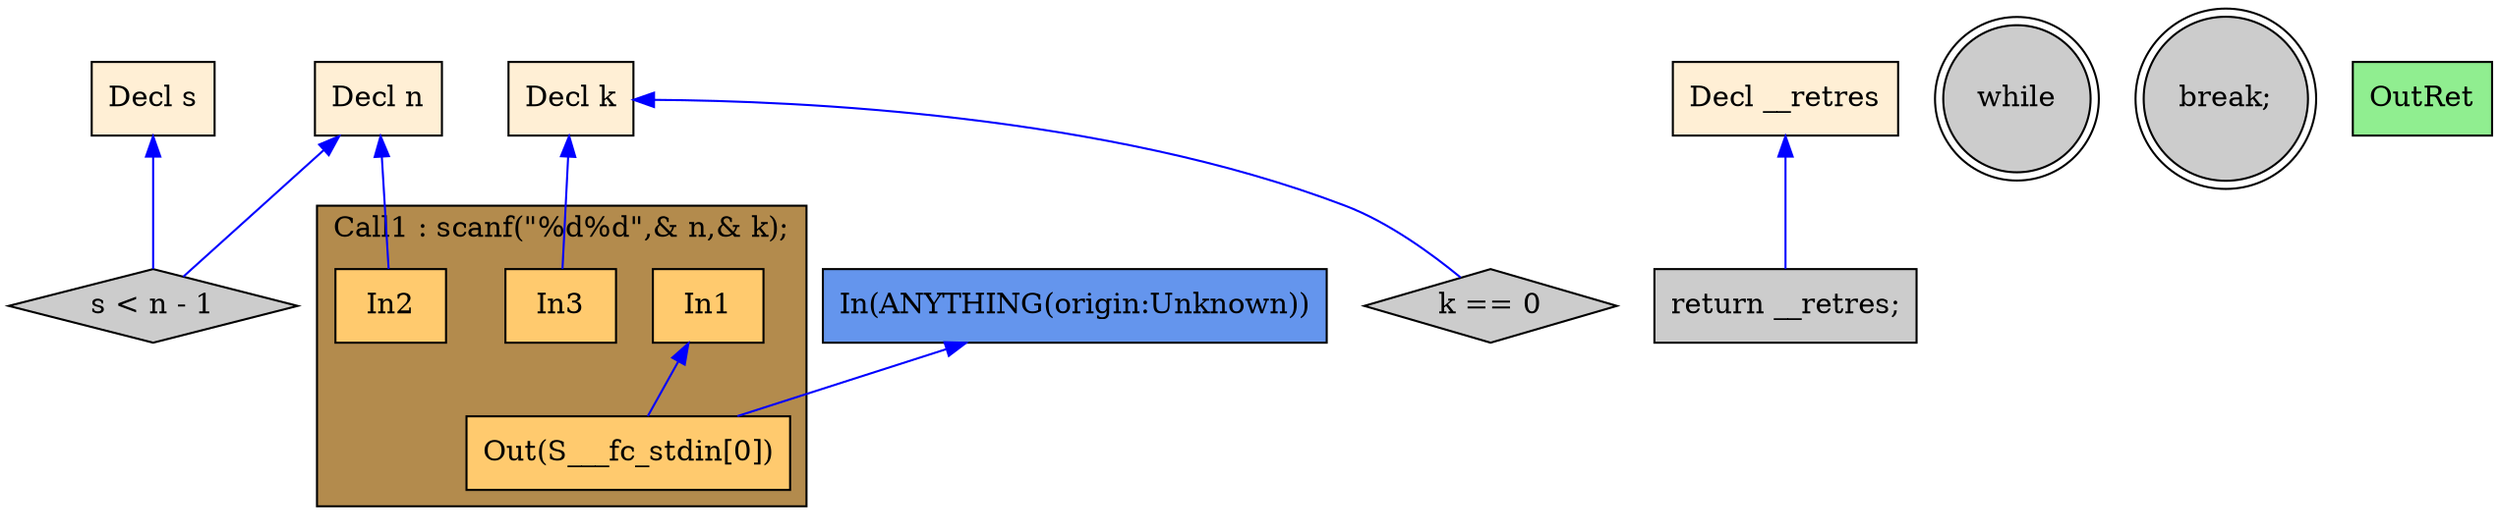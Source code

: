 digraph G {
  rankdir=TB;
  node [style="filled", ];
  2 [label="Decl n", fillcolor="#FFEFD5", shape=box, ];
  3 [label="Decl k", fillcolor="#FFEFD5", shape=box, ];
  4 [label="Decl s", fillcolor="#FFEFD5", shape=box, ];
  5 [label="Decl __retres", fillcolor="#FFEFD5", shape=box, ];
  7 [label="In1", fillcolor="#FFCA6E", shape=box, ];
  8 [label="In2", fillcolor="#FFCA6E", shape=box, ];
  9 [label="In3", fillcolor="#FFCA6E", shape=box, ];
  10 [label="Out(S___fc_stdin[0])", fillcolor="#FFCA6E", shape=box, ];
  11 [label="k == 0", fillcolor="#CCCCCC", shape=diamond, ];
  12 [label="while", fillcolor="#CCCCCC", shape=doublecircle, ];
  13 [label="s < n - 1", fillcolor="#CCCCCC", shape=diamond, ];
  14 [label="break;", fillcolor="#CCCCCC", shape=doublecircle, ];
  15 [label="return __retres;", fillcolor="#CCCCCC", shape=box, ];
  16 [label="OutRet", fillcolor="#90EE90", shape=box, ];
  17 [label="In(ANYTHING(origin:Unknown))", fillcolor="#6495ED", shape=box, ];
  
  subgraph cluster_Call1 { label="Call1 : scanf(\"%d%d\",& n,& k);";
                           fillcolor="#B38B4D"; style="filled"; 10;9;8;7;
     };
  
  edge [dir=back, ];
  2 -> 8 [color="#0000FF", ];
  3 -> 9 [color="#0000FF", ];
  7 -> 10 [color="#0000FF", ];
  17 -> 10 [color="#0000FF", ];
  3 -> 11 [color="#0000FF", ];
  2 -> 13 [color="#0000FF", ];
  4 -> 13 [color="#0000FF", ];
  5 -> 15 [color="#0000FF", ];
  
  }